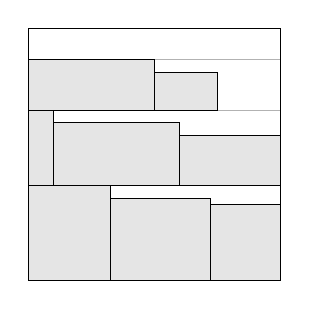 \begin{tikzpicture}[scale=0.8,
shelf-line/.style = {draw={black!30}},
item/.style = {fill={black!10}}
]
%\fill[black!7.5] (0,3.5) -- (4,4);
\draw[shelf-line] (0,1.5) -- (4,1.5);
\draw[shelf-line] (0,2.7) -- (4,2.7);
\draw[shelf-line] (0,3.5) -- (4,3.5);
\draw (0,0) rectangle (4,4);
\draw[item]
    (0.0,0) rectangle +(1.3,1.5)
    (1.3,0) rectangle +(1.6,1.3)
    (2.9,0) rectangle +(1.1,1.2);
\draw[item]
    (0.0,1.5) rectangle +(0.4,1.2)
    (0.4,1.5) rectangle +(2,1)
    (2.4,1.5) rectangle +(1.6,0.8);
\draw[item]
    (0,2.7) rectangle +(2,0.8)
    (2,2.7) rectangle +(1,0.6);
\end{tikzpicture}
